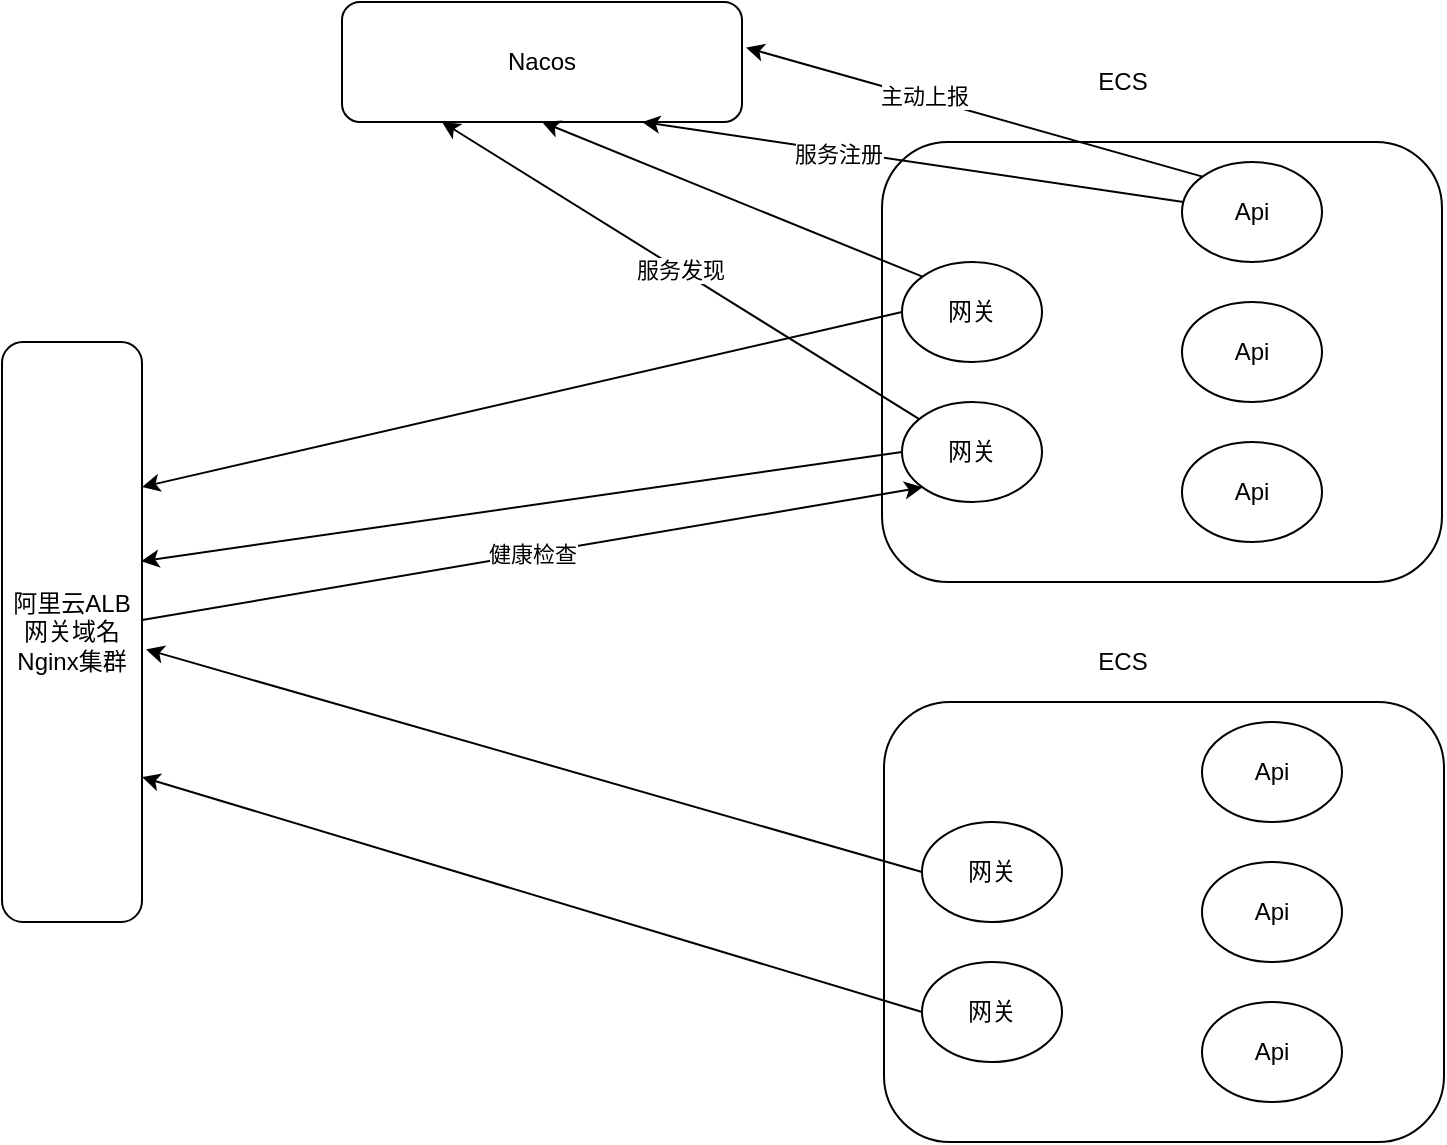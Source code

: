 <mxfile version="20.7.4" type="device"><diagram id="C8-j4myfRKveu9RDAM-I" name="第 1 页"><mxGraphModel dx="1050" dy="621" grid="1" gridSize="10" guides="1" tooltips="1" connect="1" arrows="1" fold="1" page="1" pageScale="1" pageWidth="827" pageHeight="1169" math="0" shadow="0"><root><mxCell id="0"/><mxCell id="1" parent="0"/><mxCell id="SFohCeZeKtk_8gmuPf8q-2" value="阿里云ALB&lt;br&gt;网关域名&lt;br&gt;Nginx集群" style="rounded=1;whiteSpace=wrap;html=1;" parent="1" vertex="1"><mxGeometry x="50" y="180" width="70" height="290" as="geometry"/></mxCell><mxCell id="SFohCeZeKtk_8gmuPf8q-3" value="Nacos" style="rounded=1;whiteSpace=wrap;html=1;" parent="1" vertex="1"><mxGeometry x="220" y="10" width="200" height="60" as="geometry"/></mxCell><mxCell id="SFohCeZeKtk_8gmuPf8q-4" value="" style="rounded=1;whiteSpace=wrap;html=1;" parent="1" vertex="1"><mxGeometry x="490" y="80" width="280" height="220" as="geometry"/></mxCell><mxCell id="SFohCeZeKtk_8gmuPf8q-5" value="网关" style="ellipse;whiteSpace=wrap;html=1;" parent="1" vertex="1"><mxGeometry x="500" y="140" width="70" height="50" as="geometry"/></mxCell><mxCell id="SFohCeZeKtk_8gmuPf8q-6" value="网关" style="ellipse;whiteSpace=wrap;html=1;" parent="1" vertex="1"><mxGeometry x="500" y="210" width="70" height="50" as="geometry"/></mxCell><mxCell id="SFohCeZeKtk_8gmuPf8q-7" value="Api" style="ellipse;whiteSpace=wrap;html=1;" parent="1" vertex="1"><mxGeometry x="640" y="230" width="70" height="50" as="geometry"/></mxCell><mxCell id="SFohCeZeKtk_8gmuPf8q-8" value="Api" style="ellipse;whiteSpace=wrap;html=1;" parent="1" vertex="1"><mxGeometry x="640" y="160" width="70" height="50" as="geometry"/></mxCell><mxCell id="SFohCeZeKtk_8gmuPf8q-9" value="Api" style="ellipse;whiteSpace=wrap;html=1;" parent="1" vertex="1"><mxGeometry x="640" y="90" width="70" height="50" as="geometry"/></mxCell><mxCell id="SFohCeZeKtk_8gmuPf8q-10" value="" style="endArrow=classic;html=1;rounded=0;entryX=0.5;entryY=1;entryDx=0;entryDy=0;exitX=0;exitY=0;exitDx=0;exitDy=0;" parent="1" source="SFohCeZeKtk_8gmuPf8q-5" target="SFohCeZeKtk_8gmuPf8q-3" edge="1"><mxGeometry width="50" height="50" relative="1" as="geometry"><mxPoint x="390" y="350" as="sourcePoint"/><mxPoint x="440" y="300" as="targetPoint"/></mxGeometry></mxCell><mxCell id="SFohCeZeKtk_8gmuPf8q-11" value="服务发现" style="endArrow=classic;html=1;rounded=0;" parent="1" source="SFohCeZeKtk_8gmuPf8q-6" edge="1"><mxGeometry width="50" height="50" relative="1" as="geometry"><mxPoint x="520.251" y="157.322" as="sourcePoint"/><mxPoint x="270" y="70" as="targetPoint"/></mxGeometry></mxCell><mxCell id="SFohCeZeKtk_8gmuPf8q-12" value="" style="endArrow=classic;html=1;rounded=0;entryX=0.75;entryY=1;entryDx=0;entryDy=0;" parent="1" source="SFohCeZeKtk_8gmuPf8q-9" target="SFohCeZeKtk_8gmuPf8q-3" edge="1"><mxGeometry width="50" height="50" relative="1" as="geometry"><mxPoint x="390" y="120" as="sourcePoint"/><mxPoint x="440" y="70" as="targetPoint"/></mxGeometry></mxCell><mxCell id="aUZ5xnfq_7_jbD5-v96l-5" value="服务注册" style="edgeLabel;html=1;align=center;verticalAlign=middle;resizable=0;points=[];" vertex="1" connectable="0" parent="SFohCeZeKtk_8gmuPf8q-12"><mxGeometry x="0.277" y="1" relative="1" as="geometry"><mxPoint as="offset"/></mxGeometry></mxCell><mxCell id="SFohCeZeKtk_8gmuPf8q-15" value="" style="rounded=1;whiteSpace=wrap;html=1;" parent="1" vertex="1"><mxGeometry x="491" y="360" width="280" height="220" as="geometry"/></mxCell><mxCell id="SFohCeZeKtk_8gmuPf8q-16" value="网关" style="ellipse;whiteSpace=wrap;html=1;" parent="1" vertex="1"><mxGeometry x="510" y="420" width="70" height="50" as="geometry"/></mxCell><mxCell id="SFohCeZeKtk_8gmuPf8q-17" value="网关" style="ellipse;whiteSpace=wrap;html=1;" parent="1" vertex="1"><mxGeometry x="510" y="490" width="70" height="50" as="geometry"/></mxCell><mxCell id="SFohCeZeKtk_8gmuPf8q-18" value="Api" style="ellipse;whiteSpace=wrap;html=1;" parent="1" vertex="1"><mxGeometry x="650" y="510" width="70" height="50" as="geometry"/></mxCell><mxCell id="SFohCeZeKtk_8gmuPf8q-19" value="Api" style="ellipse;whiteSpace=wrap;html=1;" parent="1" vertex="1"><mxGeometry x="650" y="440" width="70" height="50" as="geometry"/></mxCell><mxCell id="SFohCeZeKtk_8gmuPf8q-20" value="Api" style="ellipse;whiteSpace=wrap;html=1;" parent="1" vertex="1"><mxGeometry x="650" y="370" width="70" height="50" as="geometry"/></mxCell><mxCell id="SFohCeZeKtk_8gmuPf8q-21" value="ECS" style="text;html=1;align=center;verticalAlign=middle;resizable=0;points=[];autosize=1;strokeColor=none;fillColor=none;" parent="1" vertex="1"><mxGeometry x="585" y="35" width="50" height="30" as="geometry"/></mxCell><mxCell id="SFohCeZeKtk_8gmuPf8q-22" value="ECS" style="text;html=1;align=center;verticalAlign=middle;resizable=0;points=[];autosize=1;strokeColor=none;fillColor=none;" parent="1" vertex="1"><mxGeometry x="585" y="325" width="50" height="30" as="geometry"/></mxCell><mxCell id="SFohCeZeKtk_8gmuPf8q-23" value="" style="endArrow=classic;html=1;rounded=0;entryX=1;entryY=0.25;entryDx=0;entryDy=0;exitX=0;exitY=0.5;exitDx=0;exitDy=0;" parent="1" source="SFohCeZeKtk_8gmuPf8q-5" target="SFohCeZeKtk_8gmuPf8q-2" edge="1"><mxGeometry width="50" height="50" relative="1" as="geometry"><mxPoint x="390" y="350" as="sourcePoint"/><mxPoint x="440" y="300" as="targetPoint"/></mxGeometry></mxCell><mxCell id="SFohCeZeKtk_8gmuPf8q-24" value="" style="endArrow=classic;html=1;rounded=0;entryX=0.994;entryY=0.378;entryDx=0;entryDy=0;entryPerimeter=0;exitX=0;exitY=0.5;exitDx=0;exitDy=0;" parent="1" source="SFohCeZeKtk_8gmuPf8q-6" target="SFohCeZeKtk_8gmuPf8q-2" edge="1"><mxGeometry width="50" height="50" relative="1" as="geometry"><mxPoint x="240" y="390" as="sourcePoint"/><mxPoint x="290" y="340" as="targetPoint"/></mxGeometry></mxCell><mxCell id="SFohCeZeKtk_8gmuPf8q-25" value="" style="endArrow=classic;html=1;rounded=0;exitX=0;exitY=0.5;exitDx=0;exitDy=0;entryX=1.029;entryY=0.53;entryDx=0;entryDy=0;entryPerimeter=0;" parent="1" source="SFohCeZeKtk_8gmuPf8q-16" target="SFohCeZeKtk_8gmuPf8q-2" edge="1"><mxGeometry width="50" height="50" relative="1" as="geometry"><mxPoint x="200" y="440" as="sourcePoint"/><mxPoint x="250" y="390" as="targetPoint"/></mxGeometry></mxCell><mxCell id="SFohCeZeKtk_8gmuPf8q-26" value="" style="endArrow=classic;html=1;rounded=0;exitX=0;exitY=0.5;exitDx=0;exitDy=0;entryX=1;entryY=0.75;entryDx=0;entryDy=0;" parent="1" source="SFohCeZeKtk_8gmuPf8q-17" target="SFohCeZeKtk_8gmuPf8q-2" edge="1"><mxGeometry width="50" height="50" relative="1" as="geometry"><mxPoint x="230" y="490" as="sourcePoint"/><mxPoint x="130" y="410" as="targetPoint"/></mxGeometry></mxCell><mxCell id="aUZ5xnfq_7_jbD5-v96l-1" value="健康检查" style="endArrow=classic;html=1;rounded=0;entryX=0;entryY=1;entryDx=0;entryDy=0;" edge="1" parent="1" source="SFohCeZeKtk_8gmuPf8q-2" target="SFohCeZeKtk_8gmuPf8q-6"><mxGeometry width="50" height="50" relative="1" as="geometry"><mxPoint x="390" y="350" as="sourcePoint"/><mxPoint x="440" y="300" as="targetPoint"/></mxGeometry></mxCell><mxCell id="aUZ5xnfq_7_jbD5-v96l-3" value="" style="endArrow=classic;html=1;rounded=0;entryX=1.01;entryY=0.38;entryDx=0;entryDy=0;entryPerimeter=0;exitX=0;exitY=0;exitDx=0;exitDy=0;" edge="1" parent="1" source="SFohCeZeKtk_8gmuPf8q-9" target="SFohCeZeKtk_8gmuPf8q-3"><mxGeometry width="50" height="50" relative="1" as="geometry"><mxPoint x="390" y="350" as="sourcePoint"/><mxPoint x="440" y="300" as="targetPoint"/></mxGeometry></mxCell><mxCell id="aUZ5xnfq_7_jbD5-v96l-4" value="主动上报" style="edgeLabel;html=1;align=center;verticalAlign=middle;resizable=0;points=[];" vertex="1" connectable="0" parent="aUZ5xnfq_7_jbD5-v96l-3"><mxGeometry x="0.224" y="-1" relative="1" as="geometry"><mxPoint as="offset"/></mxGeometry></mxCell></root></mxGraphModel></diagram></mxfile>